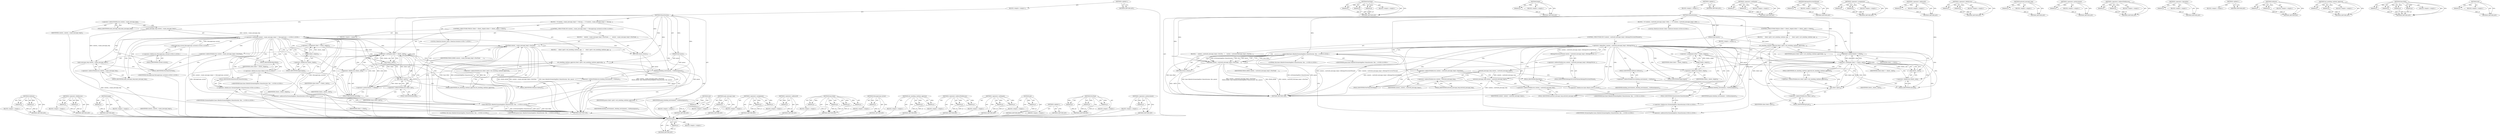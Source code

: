 digraph "end" {
vulnerable_159 [label=<(METHOD,OnPause)>];
vulnerable_160 [label=<(PARAM,p1)>];
vulnerable_161 [label=<(PARAM,p2)>];
vulnerable_162 [label=<(BLOCK,&lt;empty&gt;,&lt;empty&gt;)>];
vulnerable_163 [label=<(METHOD_RETURN,ANY)>];
vulnerable_111 [label=<(METHOD,&lt;operator&gt;.fieldAccess)>];
vulnerable_112 [label=<(PARAM,p1)>];
vulnerable_113 [label=<(PARAM,p2)>];
vulnerable_114 [label=<(BLOCK,&lt;empty&gt;,&lt;empty&gt;)>];
vulnerable_115 [label=<(METHOD_RETURN,ANY)>];
vulnerable_138 [label=<(METHOD,begin)>];
vulnerable_139 [label=<(PARAM,p1)>];
vulnerable_140 [label=<(BLOCK,&lt;empty&gt;,&lt;empty&gt;)>];
vulnerable_141 [label=<(METHOD_RETURN,ANY)>];
vulnerable_6 [label=<(METHOD,&lt;global&gt;)<SUB>1</SUB>>];
vulnerable_7 [label=<(BLOCK,&lt;empty&gt;,&lt;empty&gt;)<SUB>1</SUB>>];
vulnerable_8 [label=<(METHOD,PauseSession)<SUB>1</SUB>>];
vulnerable_9 [label=<(PARAM,bool pause)<SUB>1</SUB>>];
vulnerable_10 [label=<(BLOCK,{
  if (context_-&gt;main_message_loop() != Messag...,{
  if (context_-&gt;main_message_loop() != Messag...)<SUB>1</SUB>>];
vulnerable_11 [label="<(CONTROL_STRUCTURE,IF,if (context_-&gt;main_message_loop() != MessageLoop::current()))<SUB>2</SUB>>"];
vulnerable_12 [label="<(&lt;operator&gt;.notEquals,context_-&gt;main_message_loop() != MessageLoop::c...)<SUB>2</SUB>>"];
vulnerable_13 [label=<(main_message_loop,context_-&gt;main_message_loop())<SUB>2</SUB>>];
vulnerable_14 [label=<(&lt;operator&gt;.indirectFieldAccess,context_-&gt;main_message_loop)<SUB>2</SUB>>];
vulnerable_15 [label=<(IDENTIFIER,context_,context_-&gt;main_message_loop())<SUB>2</SUB>>];
vulnerable_16 [label=<(FIELD_IDENTIFIER,main_message_loop,main_message_loop)<SUB>2</SUB>>];
vulnerable_17 [label="<(MessageLoop.current,MessageLoop::current())<SUB>2</SUB>>"];
vulnerable_18 [label="<(&lt;operator&gt;.fieldAccess,MessageLoop::current)<SUB>2</SUB>>"];
vulnerable_19 [label="<(IDENTIFIER,MessageLoop,MessageLoop::current())<SUB>2</SUB>>"];
vulnerable_20 [label=<(FIELD_IDENTIFIER,current,current)<SUB>2</SUB>>];
vulnerable_21 [label=<(BLOCK,{
    context_-&gt;main_message_loop()-&gt;PostTask(
...,{
    context_-&gt;main_message_loop()-&gt;PostTask(
...)<SUB>2</SUB>>];
vulnerable_22 [label=<(PostTask,context_-&gt;main_message_loop()-&gt;PostTask(
      ...)<SUB>3</SUB>>];
vulnerable_23 [label=<(&lt;operator&gt;.indirectFieldAccess,context_-&gt;main_message_loop()-&gt;PostTask)<SUB>3</SUB>>];
vulnerable_24 [label=<(main_message_loop,context_-&gt;main_message_loop())<SUB>3</SUB>>];
vulnerable_25 [label=<(&lt;operator&gt;.indirectFieldAccess,context_-&gt;main_message_loop)<SUB>3</SUB>>];
vulnerable_26 [label=<(IDENTIFIER,context_,context_-&gt;main_message_loop())<SUB>3</SUB>>];
vulnerable_27 [label=<(FIELD_IDENTIFIER,main_message_loop,main_message_loop)<SUB>3</SUB>>];
vulnerable_28 [label=<(FIELD_IDENTIFIER,PostTask,PostTask)<SUB>3</SUB>>];
vulnerable_29 [label=<(IDENTIFIER,FROM_HERE,context_-&gt;main_message_loop()-&gt;PostTask(
      ...)<SUB>4</SUB>>];
vulnerable_30 [label="<(base.Bind,base::Bind(&amp;ChromotingHost::PauseSession, this,...)<SUB>4</SUB>>"];
vulnerable_31 [label="<(&lt;operator&gt;.fieldAccess,base::Bind)<SUB>4</SUB>>"];
vulnerable_32 [label="<(IDENTIFIER,base,base::Bind(&amp;ChromotingHost::PauseSession, this,...)<SUB>4</SUB>>"];
vulnerable_33 [label=<(FIELD_IDENTIFIER,Bind,Bind)<SUB>4</SUB>>];
vulnerable_34 [label="<(&lt;operator&gt;.addressOf,&amp;ChromotingHost::PauseSession)<SUB>4</SUB>>"];
vulnerable_35 [label="<(&lt;operator&gt;.fieldAccess,ChromotingHost::PauseSession)<SUB>4</SUB>>"];
vulnerable_36 [label="<(IDENTIFIER,ChromotingHost,base::Bind(&amp;ChromotingHost::PauseSession, this,...)<SUB>4</SUB>>"];
vulnerable_37 [label=<(FIELD_IDENTIFIER,PauseSession,PauseSession)<SUB>4</SUB>>];
vulnerable_38 [label="<(LITERAL,this,base::Bind(&amp;ChromotingHost::PauseSession, this,...)<SUB>4</SUB>>"];
vulnerable_39 [label="<(IDENTIFIER,pause,base::Bind(&amp;ChromotingHost::PauseSession, this,...)<SUB>4</SUB>>"];
vulnerable_40 [label=<(RETURN,return;,return;)<SUB>5</SUB>>];
vulnerable_41 [label="<(LOCAL,ClientList.iterator client: ClientList.iterator)<SUB>7</SUB>>"];
vulnerable_42 [label=<(CONTROL_STRUCTURE,FOR,for (client = clients_.begin();client != clients_.end();++client))<SUB>8</SUB>>];
vulnerable_43 [label=<(BLOCK,&lt;empty&gt;,&lt;empty&gt;)<SUB>8</SUB>>];
vulnerable_44 [label=<(&lt;operator&gt;.assignment,client = clients_.begin())<SUB>8</SUB>>];
vulnerable_45 [label=<(IDENTIFIER,client,client = clients_.begin())<SUB>8</SUB>>];
vulnerable_46 [label=<(begin,clients_.begin())<SUB>8</SUB>>];
vulnerable_47 [label=<(&lt;operator&gt;.fieldAccess,clients_.begin)<SUB>8</SUB>>];
vulnerable_48 [label=<(IDENTIFIER,clients_,clients_.begin())<SUB>8</SUB>>];
vulnerable_49 [label=<(FIELD_IDENTIFIER,begin,begin)<SUB>8</SUB>>];
vulnerable_50 [label=<(&lt;operator&gt;.notEquals,client != clients_.end())<SUB>8</SUB>>];
vulnerable_51 [label=<(IDENTIFIER,client,client != clients_.end())<SUB>8</SUB>>];
vulnerable_52 [label=<(end,clients_.end())<SUB>8</SUB>>];
vulnerable_53 [label=<(&lt;operator&gt;.fieldAccess,clients_.end)<SUB>8</SUB>>];
vulnerable_54 [label=<(IDENTIFIER,clients_,clients_.end())<SUB>8</SUB>>];
vulnerable_55 [label=<(FIELD_IDENTIFIER,end,end)<SUB>8</SUB>>];
vulnerable_56 [label=<(&lt;operator&gt;.preIncrement,++client)<SUB>8</SUB>>];
vulnerable_57 [label=<(IDENTIFIER,client,++client)<SUB>8</SUB>>];
vulnerable_58 [label=<(BLOCK,{
     client-&gt;get()-&gt;set_awaiting_continue_app...,{
     client-&gt;get()-&gt;set_awaiting_continue_app...)<SUB>8</SUB>>];
vulnerable_59 [label=<(set_awaiting_continue_approval,client-&gt;get()-&gt;set_awaiting_continue_approval(p...)<SUB>9</SUB>>];
vulnerable_60 [label=<(&lt;operator&gt;.indirectFieldAccess,client-&gt;get()-&gt;set_awaiting_continue_approval)<SUB>9</SUB>>];
vulnerable_61 [label=<(get,client-&gt;get())<SUB>9</SUB>>];
vulnerable_62 [label=<(&lt;operator&gt;.indirectFieldAccess,client-&gt;get)<SUB>9</SUB>>];
vulnerable_63 [label=<(IDENTIFIER,client,client-&gt;get())<SUB>9</SUB>>];
vulnerable_64 [label=<(FIELD_IDENTIFIER,get,get)<SUB>9</SUB>>];
vulnerable_65 [label=<(FIELD_IDENTIFIER,set_awaiting_continue_approval,set_awaiting_continue_approval)<SUB>9</SUB>>];
vulnerable_66 [label=<(IDENTIFIER,pause,client-&gt;get()-&gt;set_awaiting_continue_approval(p...)<SUB>9</SUB>>];
vulnerable_67 [label=<(OnPause,desktop_environment_-&gt;OnPause(pause))<SUB>11</SUB>>];
vulnerable_68 [label=<(&lt;operator&gt;.indirectFieldAccess,desktop_environment_-&gt;OnPause)<SUB>11</SUB>>];
vulnerable_69 [label=<(IDENTIFIER,desktop_environment_,desktop_environment_-&gt;OnPause(pause))<SUB>11</SUB>>];
vulnerable_70 [label=<(FIELD_IDENTIFIER,OnPause,OnPause)<SUB>11</SUB>>];
vulnerable_71 [label=<(IDENTIFIER,pause,desktop_environment_-&gt;OnPause(pause))<SUB>11</SUB>>];
vulnerable_72 [label=<(METHOD_RETURN,void)<SUB>1</SUB>>];
vulnerable_74 [label=<(METHOD_RETURN,ANY)<SUB>1</SUB>>];
vulnerable_142 [label=<(METHOD,end)>];
vulnerable_143 [label=<(PARAM,p1)>];
vulnerable_144 [label=<(BLOCK,&lt;empty&gt;,&lt;empty&gt;)>];
vulnerable_145 [label=<(METHOD_RETURN,ANY)>];
vulnerable_98 [label=<(METHOD,main_message_loop)>];
vulnerable_99 [label=<(PARAM,p1)>];
vulnerable_100 [label=<(BLOCK,&lt;empty&gt;,&lt;empty&gt;)>];
vulnerable_101 [label=<(METHOD_RETURN,ANY)>];
vulnerable_133 [label=<(METHOD,&lt;operator&gt;.assignment)>];
vulnerable_134 [label=<(PARAM,p1)>];
vulnerable_135 [label=<(PARAM,p2)>];
vulnerable_136 [label=<(BLOCK,&lt;empty&gt;,&lt;empty&gt;)>];
vulnerable_137 [label=<(METHOD_RETURN,ANY)>];
vulnerable_129 [label=<(METHOD,&lt;operator&gt;.addressOf)>];
vulnerable_130 [label=<(PARAM,p1)>];
vulnerable_131 [label=<(BLOCK,&lt;empty&gt;,&lt;empty&gt;)>];
vulnerable_132 [label=<(METHOD_RETURN,ANY)>];
vulnerable_122 [label=<(METHOD,base.Bind)>];
vulnerable_123 [label=<(PARAM,p1)>];
vulnerable_124 [label=<(PARAM,p2)>];
vulnerable_125 [label=<(PARAM,p3)>];
vulnerable_126 [label=<(PARAM,p4)>];
vulnerable_127 [label=<(BLOCK,&lt;empty&gt;,&lt;empty&gt;)>];
vulnerable_128 [label=<(METHOD_RETURN,ANY)>];
vulnerable_107 [label=<(METHOD,MessageLoop.current)>];
vulnerable_108 [label=<(PARAM,p1)>];
vulnerable_109 [label=<(BLOCK,&lt;empty&gt;,&lt;empty&gt;)>];
vulnerable_110 [label=<(METHOD_RETURN,ANY)>];
vulnerable_150 [label=<(METHOD,set_awaiting_continue_approval)>];
vulnerable_151 [label=<(PARAM,p1)>];
vulnerable_152 [label=<(PARAM,p2)>];
vulnerable_153 [label=<(BLOCK,&lt;empty&gt;,&lt;empty&gt;)>];
vulnerable_154 [label=<(METHOD_RETURN,ANY)>];
vulnerable_102 [label=<(METHOD,&lt;operator&gt;.indirectFieldAccess)>];
vulnerable_103 [label=<(PARAM,p1)>];
vulnerable_104 [label=<(PARAM,p2)>];
vulnerable_105 [label=<(BLOCK,&lt;empty&gt;,&lt;empty&gt;)>];
vulnerable_106 [label=<(METHOD_RETURN,ANY)>];
vulnerable_93 [label=<(METHOD,&lt;operator&gt;.notEquals)>];
vulnerable_94 [label=<(PARAM,p1)>];
vulnerable_95 [label=<(PARAM,p2)>];
vulnerable_96 [label=<(BLOCK,&lt;empty&gt;,&lt;empty&gt;)>];
vulnerable_97 [label=<(METHOD_RETURN,ANY)>];
vulnerable_87 [label=<(METHOD,&lt;global&gt;)<SUB>1</SUB>>];
vulnerable_88 [label=<(BLOCK,&lt;empty&gt;,&lt;empty&gt;)>];
vulnerable_89 [label=<(METHOD_RETURN,ANY)>];
vulnerable_155 [label=<(METHOD,get)>];
vulnerable_156 [label=<(PARAM,p1)>];
vulnerable_157 [label=<(BLOCK,&lt;empty&gt;,&lt;empty&gt;)>];
vulnerable_158 [label=<(METHOD_RETURN,ANY)>];
vulnerable_116 [label=<(METHOD,PostTask)>];
vulnerable_117 [label=<(PARAM,p1)>];
vulnerable_118 [label=<(PARAM,p2)>];
vulnerable_119 [label=<(PARAM,p3)>];
vulnerable_120 [label=<(BLOCK,&lt;empty&gt;,&lt;empty&gt;)>];
vulnerable_121 [label=<(METHOD_RETURN,ANY)>];
vulnerable_146 [label=<(METHOD,&lt;operator&gt;.preIncrement)>];
vulnerable_147 [label=<(PARAM,p1)>];
vulnerable_148 [label=<(BLOCK,&lt;empty&gt;,&lt;empty&gt;)>];
vulnerable_149 [label=<(METHOD_RETURN,ANY)>];
fixed_158 [label=<(METHOD,get)>];
fixed_159 [label=<(PARAM,p1)>];
fixed_160 [label=<(BLOCK,&lt;empty&gt;,&lt;empty&gt;)>];
fixed_161 [label=<(METHOD_RETURN,ANY)>];
fixed_109 [label=<(METHOD,PostTask)>];
fixed_110 [label=<(PARAM,p1)>];
fixed_111 [label=<(PARAM,p2)>];
fixed_112 [label=<(PARAM,p3)>];
fixed_113 [label=<(BLOCK,&lt;empty&gt;,&lt;empty&gt;)>];
fixed_114 [label=<(METHOD_RETURN,ANY)>];
fixed_136 [label=<(METHOD,begin)>];
fixed_137 [label=<(PARAM,p1)>];
fixed_138 [label=<(BLOCK,&lt;empty&gt;,&lt;empty&gt;)>];
fixed_139 [label=<(METHOD_RETURN,ANY)>];
fixed_6 [label=<(METHOD,&lt;global&gt;)<SUB>1</SUB>>];
fixed_7 [label=<(BLOCK,&lt;empty&gt;,&lt;empty&gt;)<SUB>1</SUB>>];
fixed_8 [label=<(METHOD,PauseSession)<SUB>1</SUB>>];
fixed_9 [label=<(PARAM,bool pause)<SUB>1</SUB>>];
fixed_10 [label=<(BLOCK,{
  if (!context_-&gt;network_message_loop()-&gt;Belo...,{
  if (!context_-&gt;network_message_loop()-&gt;Belo...)<SUB>1</SUB>>];
fixed_11 [label=<(CONTROL_STRUCTURE,IF,if (!context_-&gt;network_message_loop()-&gt;BelongsToCurrentThread()))<SUB>2</SUB>>];
fixed_12 [label=<(&lt;operator&gt;.logicalNot,!context_-&gt;network_message_loop()-&gt;BelongsToCur...)<SUB>2</SUB>>];
fixed_13 [label=<(BelongsToCurrentThread,context_-&gt;network_message_loop()-&gt;BelongsToCurr...)<SUB>2</SUB>>];
fixed_14 [label=<(&lt;operator&gt;.indirectFieldAccess,context_-&gt;network_message_loop()-&gt;BelongsToCurr...)<SUB>2</SUB>>];
fixed_15 [label=<(network_message_loop,context_-&gt;network_message_loop())<SUB>2</SUB>>];
fixed_16 [label=<(&lt;operator&gt;.indirectFieldAccess,context_-&gt;network_message_loop)<SUB>2</SUB>>];
fixed_17 [label=<(IDENTIFIER,context_,context_-&gt;network_message_loop())<SUB>2</SUB>>];
fixed_18 [label=<(FIELD_IDENTIFIER,network_message_loop,network_message_loop)<SUB>2</SUB>>];
fixed_19 [label=<(FIELD_IDENTIFIER,BelongsToCurrentThread,BelongsToCurrentThread)<SUB>2</SUB>>];
fixed_20 [label=<(BLOCK,{
    context_-&gt;network_message_loop()-&gt;PostTas...,{
    context_-&gt;network_message_loop()-&gt;PostTas...)<SUB>2</SUB>>];
fixed_21 [label=<(PostTask,context_-&gt;network_message_loop()-&gt;PostTask(
   ...)<SUB>3</SUB>>];
fixed_22 [label=<(&lt;operator&gt;.indirectFieldAccess,context_-&gt;network_message_loop()-&gt;PostTask)<SUB>3</SUB>>];
fixed_23 [label=<(network_message_loop,context_-&gt;network_message_loop())<SUB>3</SUB>>];
fixed_24 [label=<(&lt;operator&gt;.indirectFieldAccess,context_-&gt;network_message_loop)<SUB>3</SUB>>];
fixed_25 [label=<(IDENTIFIER,context_,context_-&gt;network_message_loop())<SUB>3</SUB>>];
fixed_26 [label=<(FIELD_IDENTIFIER,network_message_loop,network_message_loop)<SUB>3</SUB>>];
fixed_27 [label=<(FIELD_IDENTIFIER,PostTask,PostTask)<SUB>3</SUB>>];
fixed_28 [label=<(IDENTIFIER,FROM_HERE,context_-&gt;network_message_loop()-&gt;PostTask(
   ...)<SUB>4</SUB>>];
fixed_29 [label="<(base.Bind,base::Bind(&amp;ChromotingHost::PauseSession, this,...)<SUB>4</SUB>>"];
fixed_30 [label="<(&lt;operator&gt;.fieldAccess,base::Bind)<SUB>4</SUB>>"];
fixed_31 [label="<(IDENTIFIER,base,base::Bind(&amp;ChromotingHost::PauseSession, this,...)<SUB>4</SUB>>"];
fixed_32 [label=<(FIELD_IDENTIFIER,Bind,Bind)<SUB>4</SUB>>];
fixed_33 [label="<(&lt;operator&gt;.addressOf,&amp;ChromotingHost::PauseSession)<SUB>4</SUB>>"];
fixed_34 [label="<(&lt;operator&gt;.fieldAccess,ChromotingHost::PauseSession)<SUB>4</SUB>>"];
fixed_35 [label="<(IDENTIFIER,ChromotingHost,base::Bind(&amp;ChromotingHost::PauseSession, this,...)<SUB>4</SUB>>"];
fixed_36 [label=<(FIELD_IDENTIFIER,PauseSession,PauseSession)<SUB>4</SUB>>];
fixed_37 [label="<(LITERAL,this,base::Bind(&amp;ChromotingHost::PauseSession, this,...)<SUB>4</SUB>>"];
fixed_38 [label="<(IDENTIFIER,pause,base::Bind(&amp;ChromotingHost::PauseSession, this,...)<SUB>4</SUB>>"];
fixed_39 [label=<(RETURN,return;,return;)<SUB>5</SUB>>];
fixed_40 [label="<(LOCAL,ClientList.iterator client: ClientList.iterator)<SUB>8</SUB>>"];
fixed_41 [label=<(CONTROL_STRUCTURE,FOR,for (client = clients_.begin();client != clients_.end();++client))<SUB>9</SUB>>];
fixed_42 [label=<(BLOCK,&lt;empty&gt;,&lt;empty&gt;)<SUB>9</SUB>>];
fixed_43 [label=<(&lt;operator&gt;.assignment,client = clients_.begin())<SUB>9</SUB>>];
fixed_44 [label=<(IDENTIFIER,client,client = clients_.begin())<SUB>9</SUB>>];
fixed_45 [label=<(begin,clients_.begin())<SUB>9</SUB>>];
fixed_46 [label=<(&lt;operator&gt;.fieldAccess,clients_.begin)<SUB>9</SUB>>];
fixed_47 [label=<(IDENTIFIER,clients_,clients_.begin())<SUB>9</SUB>>];
fixed_48 [label=<(FIELD_IDENTIFIER,begin,begin)<SUB>9</SUB>>];
fixed_49 [label=<(&lt;operator&gt;.notEquals,client != clients_.end())<SUB>9</SUB>>];
fixed_50 [label=<(IDENTIFIER,client,client != clients_.end())<SUB>9</SUB>>];
fixed_51 [label=<(end,clients_.end())<SUB>9</SUB>>];
fixed_52 [label=<(&lt;operator&gt;.fieldAccess,clients_.end)<SUB>9</SUB>>];
fixed_53 [label=<(IDENTIFIER,clients_,clients_.end())<SUB>9</SUB>>];
fixed_54 [label=<(FIELD_IDENTIFIER,end,end)<SUB>9</SUB>>];
fixed_55 [label=<(&lt;operator&gt;.preIncrement,++client)<SUB>9</SUB>>];
fixed_56 [label=<(IDENTIFIER,client,++client)<SUB>9</SUB>>];
fixed_57 [label=<(BLOCK,{
     client-&gt;get()-&gt;set_awaiting_continue_app...,{
     client-&gt;get()-&gt;set_awaiting_continue_app...)<SUB>9</SUB>>];
fixed_58 [label=<(set_awaiting_continue_approval,client-&gt;get()-&gt;set_awaiting_continue_approval(p...)<SUB>10</SUB>>];
fixed_59 [label=<(&lt;operator&gt;.indirectFieldAccess,client-&gt;get()-&gt;set_awaiting_continue_approval)<SUB>10</SUB>>];
fixed_60 [label=<(get,client-&gt;get())<SUB>10</SUB>>];
fixed_61 [label=<(&lt;operator&gt;.indirectFieldAccess,client-&gt;get)<SUB>10</SUB>>];
fixed_62 [label=<(IDENTIFIER,client,client-&gt;get())<SUB>10</SUB>>];
fixed_63 [label=<(FIELD_IDENTIFIER,get,get)<SUB>10</SUB>>];
fixed_64 [label=<(FIELD_IDENTIFIER,set_awaiting_continue_approval,set_awaiting_continue_approval)<SUB>10</SUB>>];
fixed_65 [label=<(IDENTIFIER,pause,client-&gt;get()-&gt;set_awaiting_continue_approval(p...)<SUB>10</SUB>>];
fixed_66 [label=<(OnPause,desktop_environment_-&gt;OnPause(pause))<SUB>12</SUB>>];
fixed_67 [label=<(&lt;operator&gt;.indirectFieldAccess,desktop_environment_-&gt;OnPause)<SUB>12</SUB>>];
fixed_68 [label=<(IDENTIFIER,desktop_environment_,desktop_environment_-&gt;OnPause(pause))<SUB>12</SUB>>];
fixed_69 [label=<(FIELD_IDENTIFIER,OnPause,OnPause)<SUB>12</SUB>>];
fixed_70 [label=<(IDENTIFIER,pause,desktop_environment_-&gt;OnPause(pause))<SUB>12</SUB>>];
fixed_71 [label=<(METHOD_RETURN,void)<SUB>1</SUB>>];
fixed_73 [label=<(METHOD_RETURN,ANY)<SUB>1</SUB>>];
fixed_140 [label=<(METHOD,&lt;operator&gt;.notEquals)>];
fixed_141 [label=<(PARAM,p1)>];
fixed_142 [label=<(PARAM,p2)>];
fixed_143 [label=<(BLOCK,&lt;empty&gt;,&lt;empty&gt;)>];
fixed_144 [label=<(METHOD_RETURN,ANY)>];
fixed_96 [label=<(METHOD,BelongsToCurrentThread)>];
fixed_97 [label=<(PARAM,p1)>];
fixed_98 [label=<(BLOCK,&lt;empty&gt;,&lt;empty&gt;)>];
fixed_99 [label=<(METHOD_RETURN,ANY)>];
fixed_131 [label=<(METHOD,&lt;operator&gt;.assignment)>];
fixed_132 [label=<(PARAM,p1)>];
fixed_133 [label=<(PARAM,p2)>];
fixed_134 [label=<(BLOCK,&lt;empty&gt;,&lt;empty&gt;)>];
fixed_135 [label=<(METHOD_RETURN,ANY)>];
fixed_127 [label=<(METHOD,&lt;operator&gt;.addressOf)>];
fixed_128 [label=<(PARAM,p1)>];
fixed_129 [label=<(BLOCK,&lt;empty&gt;,&lt;empty&gt;)>];
fixed_130 [label=<(METHOD_RETURN,ANY)>];
fixed_122 [label=<(METHOD,&lt;operator&gt;.fieldAccess)>];
fixed_123 [label=<(PARAM,p1)>];
fixed_124 [label=<(PARAM,p2)>];
fixed_125 [label=<(BLOCK,&lt;empty&gt;,&lt;empty&gt;)>];
fixed_126 [label=<(METHOD_RETURN,ANY)>];
fixed_105 [label=<(METHOD,network_message_loop)>];
fixed_106 [label=<(PARAM,p1)>];
fixed_107 [label=<(BLOCK,&lt;empty&gt;,&lt;empty&gt;)>];
fixed_108 [label=<(METHOD_RETURN,ANY)>];
fixed_149 [label=<(METHOD,&lt;operator&gt;.preIncrement)>];
fixed_150 [label=<(PARAM,p1)>];
fixed_151 [label=<(BLOCK,&lt;empty&gt;,&lt;empty&gt;)>];
fixed_152 [label=<(METHOD_RETURN,ANY)>];
fixed_100 [label=<(METHOD,&lt;operator&gt;.indirectFieldAccess)>];
fixed_101 [label=<(PARAM,p1)>];
fixed_102 [label=<(PARAM,p2)>];
fixed_103 [label=<(BLOCK,&lt;empty&gt;,&lt;empty&gt;)>];
fixed_104 [label=<(METHOD_RETURN,ANY)>];
fixed_92 [label=<(METHOD,&lt;operator&gt;.logicalNot)>];
fixed_93 [label=<(PARAM,p1)>];
fixed_94 [label=<(BLOCK,&lt;empty&gt;,&lt;empty&gt;)>];
fixed_95 [label=<(METHOD_RETURN,ANY)>];
fixed_86 [label=<(METHOD,&lt;global&gt;)<SUB>1</SUB>>];
fixed_87 [label=<(BLOCK,&lt;empty&gt;,&lt;empty&gt;)>];
fixed_88 [label=<(METHOD_RETURN,ANY)>];
fixed_162 [label=<(METHOD,OnPause)>];
fixed_163 [label=<(PARAM,p1)>];
fixed_164 [label=<(PARAM,p2)>];
fixed_165 [label=<(BLOCK,&lt;empty&gt;,&lt;empty&gt;)>];
fixed_166 [label=<(METHOD_RETURN,ANY)>];
fixed_153 [label=<(METHOD,set_awaiting_continue_approval)>];
fixed_154 [label=<(PARAM,p1)>];
fixed_155 [label=<(PARAM,p2)>];
fixed_156 [label=<(BLOCK,&lt;empty&gt;,&lt;empty&gt;)>];
fixed_157 [label=<(METHOD_RETURN,ANY)>];
fixed_115 [label=<(METHOD,base.Bind)>];
fixed_116 [label=<(PARAM,p1)>];
fixed_117 [label=<(PARAM,p2)>];
fixed_118 [label=<(PARAM,p3)>];
fixed_119 [label=<(PARAM,p4)>];
fixed_120 [label=<(BLOCK,&lt;empty&gt;,&lt;empty&gt;)>];
fixed_121 [label=<(METHOD_RETURN,ANY)>];
fixed_145 [label=<(METHOD,end)>];
fixed_146 [label=<(PARAM,p1)>];
fixed_147 [label=<(BLOCK,&lt;empty&gt;,&lt;empty&gt;)>];
fixed_148 [label=<(METHOD_RETURN,ANY)>];
vulnerable_159 -> vulnerable_160  [key=0, label="AST: "];
vulnerable_159 -> vulnerable_160  [key=1, label="DDG: "];
vulnerable_159 -> vulnerable_162  [key=0, label="AST: "];
vulnerable_159 -> vulnerable_161  [key=0, label="AST: "];
vulnerable_159 -> vulnerable_161  [key=1, label="DDG: "];
vulnerable_159 -> vulnerable_163  [key=0, label="AST: "];
vulnerable_159 -> vulnerable_163  [key=1, label="CFG: "];
vulnerable_160 -> vulnerable_163  [key=0, label="DDG: p1"];
vulnerable_161 -> vulnerable_163  [key=0, label="DDG: p2"];
vulnerable_162 -> fixed_158  [key=0];
vulnerable_163 -> fixed_158  [key=0];
vulnerable_111 -> vulnerable_112  [key=0, label="AST: "];
vulnerable_111 -> vulnerable_112  [key=1, label="DDG: "];
vulnerable_111 -> vulnerable_114  [key=0, label="AST: "];
vulnerable_111 -> vulnerable_113  [key=0, label="AST: "];
vulnerable_111 -> vulnerable_113  [key=1, label="DDG: "];
vulnerable_111 -> vulnerable_115  [key=0, label="AST: "];
vulnerable_111 -> vulnerable_115  [key=1, label="CFG: "];
vulnerable_112 -> vulnerable_115  [key=0, label="DDG: p1"];
vulnerable_113 -> vulnerable_115  [key=0, label="DDG: p2"];
vulnerable_114 -> fixed_158  [key=0];
vulnerable_115 -> fixed_158  [key=0];
vulnerable_138 -> vulnerable_139  [key=0, label="AST: "];
vulnerable_138 -> vulnerable_139  [key=1, label="DDG: "];
vulnerable_138 -> vulnerable_140  [key=0, label="AST: "];
vulnerable_138 -> vulnerable_141  [key=0, label="AST: "];
vulnerable_138 -> vulnerable_141  [key=1, label="CFG: "];
vulnerable_139 -> vulnerable_141  [key=0, label="DDG: p1"];
vulnerable_140 -> fixed_158  [key=0];
vulnerable_141 -> fixed_158  [key=0];
vulnerable_6 -> vulnerable_7  [key=0, label="AST: "];
vulnerable_6 -> vulnerable_74  [key=0, label="AST: "];
vulnerable_6 -> vulnerable_74  [key=1, label="CFG: "];
vulnerable_7 -> vulnerable_8  [key=0, label="AST: "];
vulnerable_8 -> vulnerable_9  [key=0, label="AST: "];
vulnerable_8 -> vulnerable_9  [key=1, label="DDG: "];
vulnerable_8 -> vulnerable_10  [key=0, label="AST: "];
vulnerable_8 -> vulnerable_72  [key=0, label="AST: "];
vulnerable_8 -> vulnerable_16  [key=0, label="CFG: "];
vulnerable_8 -> vulnerable_67  [key=0, label="DDG: "];
vulnerable_8 -> vulnerable_40  [key=0, label="DDG: "];
vulnerable_8 -> vulnerable_50  [key=0, label="DDG: "];
vulnerable_8 -> vulnerable_56  [key=0, label="DDG: "];
vulnerable_8 -> vulnerable_22  [key=0, label="DDG: "];
vulnerable_8 -> vulnerable_59  [key=0, label="DDG: "];
vulnerable_8 -> vulnerable_30  [key=0, label="DDG: "];
vulnerable_9 -> vulnerable_67  [key=0, label="DDG: pause"];
vulnerable_9 -> vulnerable_59  [key=0, label="DDG: pause"];
vulnerable_9 -> vulnerable_30  [key=0, label="DDG: pause"];
vulnerable_10 -> vulnerable_11  [key=0, label="AST: "];
vulnerable_10 -> vulnerable_41  [key=0, label="AST: "];
vulnerable_10 -> vulnerable_42  [key=0, label="AST: "];
vulnerable_10 -> vulnerable_67  [key=0, label="AST: "];
vulnerable_11 -> vulnerable_12  [key=0, label="AST: "];
vulnerable_11 -> vulnerable_21  [key=0, label="AST: "];
vulnerable_12 -> vulnerable_13  [key=0, label="AST: "];
vulnerable_12 -> vulnerable_17  [key=0, label="AST: "];
vulnerable_12 -> vulnerable_27  [key=0, label="CFG: "];
vulnerable_12 -> vulnerable_27  [key=1, label="CDG: "];
vulnerable_12 -> vulnerable_49  [key=0, label="CFG: "];
vulnerable_12 -> vulnerable_49  [key=1, label="CDG: "];
vulnerable_12 -> vulnerable_72  [key=0, label="DDG: MessageLoop::current()"];
vulnerable_12 -> vulnerable_72  [key=1, label="DDG: context_-&gt;main_message_loop() != MessageLoop::current()"];
vulnerable_12 -> vulnerable_24  [key=0, label="CDG: "];
vulnerable_12 -> vulnerable_47  [key=0, label="CDG: "];
vulnerable_12 -> vulnerable_30  [key=0, label="CDG: "];
vulnerable_12 -> vulnerable_34  [key=0, label="CDG: "];
vulnerable_12 -> vulnerable_68  [key=0, label="CDG: "];
vulnerable_12 -> vulnerable_33  [key=0, label="CDG: "];
vulnerable_12 -> vulnerable_23  [key=0, label="CDG: "];
vulnerable_12 -> vulnerable_28  [key=0, label="CDG: "];
vulnerable_12 -> vulnerable_52  [key=0, label="CDG: "];
vulnerable_12 -> vulnerable_37  [key=0, label="CDG: "];
vulnerable_12 -> vulnerable_46  [key=0, label="CDG: "];
vulnerable_12 -> vulnerable_53  [key=0, label="CDG: "];
vulnerable_12 -> vulnerable_25  [key=0, label="CDG: "];
vulnerable_12 -> vulnerable_22  [key=0, label="CDG: "];
vulnerable_12 -> vulnerable_67  [key=0, label="CDG: "];
vulnerable_12 -> vulnerable_70  [key=0, label="CDG: "];
vulnerable_12 -> vulnerable_40  [key=0, label="CDG: "];
vulnerable_12 -> vulnerable_50  [key=0, label="CDG: "];
vulnerable_12 -> vulnerable_44  [key=0, label="CDG: "];
vulnerable_12 -> vulnerable_35  [key=0, label="CDG: "];
vulnerable_12 -> vulnerable_55  [key=0, label="CDG: "];
vulnerable_12 -> vulnerable_31  [key=0, label="CDG: "];
vulnerable_13 -> vulnerable_14  [key=0, label="AST: "];
vulnerable_13 -> vulnerable_20  [key=0, label="CFG: "];
vulnerable_13 -> vulnerable_12  [key=0, label="DDG: context_-&gt;main_message_loop"];
vulnerable_13 -> vulnerable_24  [key=0, label="DDG: context_-&gt;main_message_loop"];
vulnerable_14 -> vulnerable_15  [key=0, label="AST: "];
vulnerable_14 -> vulnerable_16  [key=0, label="AST: "];
vulnerable_14 -> vulnerable_13  [key=0, label="CFG: "];
vulnerable_15 -> fixed_158  [key=0];
vulnerable_16 -> vulnerable_14  [key=0, label="CFG: "];
vulnerable_17 -> vulnerable_18  [key=0, label="AST: "];
vulnerable_17 -> vulnerable_12  [key=0, label="CFG: "];
vulnerable_17 -> vulnerable_12  [key=1, label="DDG: MessageLoop::current"];
vulnerable_17 -> vulnerable_72  [key=0, label="DDG: MessageLoop::current"];
vulnerable_18 -> vulnerable_19  [key=0, label="AST: "];
vulnerable_18 -> vulnerable_20  [key=0, label="AST: "];
vulnerable_18 -> vulnerable_17  [key=0, label="CFG: "];
vulnerable_19 -> fixed_158  [key=0];
vulnerable_20 -> vulnerable_18  [key=0, label="CFG: "];
vulnerable_21 -> vulnerable_22  [key=0, label="AST: "];
vulnerable_21 -> vulnerable_40  [key=0, label="AST: "];
vulnerable_22 -> vulnerable_23  [key=0, label="AST: "];
vulnerable_22 -> vulnerable_29  [key=0, label="AST: "];
vulnerable_22 -> vulnerable_30  [key=0, label="AST: "];
vulnerable_22 -> vulnerable_40  [key=0, label="CFG: "];
vulnerable_22 -> vulnerable_72  [key=0, label="DDG: context_-&gt;main_message_loop()-&gt;PostTask"];
vulnerable_22 -> vulnerable_72  [key=1, label="DDG: base::Bind(&amp;ChromotingHost::PauseSession, this, pause)"];
vulnerable_22 -> vulnerable_72  [key=2, label="DDG: context_-&gt;main_message_loop()-&gt;PostTask(
         FROM_HERE, base::Bind(&amp;ChromotingHost::PauseSession, this, pause))"];
vulnerable_22 -> vulnerable_72  [key=3, label="DDG: FROM_HERE"];
vulnerable_23 -> vulnerable_24  [key=0, label="AST: "];
vulnerable_23 -> vulnerable_28  [key=0, label="AST: "];
vulnerable_23 -> vulnerable_33  [key=0, label="CFG: "];
vulnerable_24 -> vulnerable_25  [key=0, label="AST: "];
vulnerable_24 -> vulnerable_28  [key=0, label="CFG: "];
vulnerable_24 -> vulnerable_72  [key=0, label="DDG: context_-&gt;main_message_loop"];
vulnerable_25 -> vulnerable_26  [key=0, label="AST: "];
vulnerable_25 -> vulnerable_27  [key=0, label="AST: "];
vulnerable_25 -> vulnerable_24  [key=0, label="CFG: "];
vulnerable_26 -> fixed_158  [key=0];
vulnerable_27 -> vulnerable_25  [key=0, label="CFG: "];
vulnerable_28 -> vulnerable_23  [key=0, label="CFG: "];
vulnerable_29 -> fixed_158  [key=0];
vulnerable_30 -> vulnerable_31  [key=0, label="AST: "];
vulnerable_30 -> vulnerable_34  [key=0, label="AST: "];
vulnerable_30 -> vulnerable_38  [key=0, label="AST: "];
vulnerable_30 -> vulnerable_39  [key=0, label="AST: "];
vulnerable_30 -> vulnerable_22  [key=0, label="CFG: "];
vulnerable_30 -> vulnerable_22  [key=1, label="DDG: base::Bind"];
vulnerable_30 -> vulnerable_22  [key=2, label="DDG: &amp;ChromotingHost::PauseSession"];
vulnerable_30 -> vulnerable_22  [key=3, label="DDG: this"];
vulnerable_30 -> vulnerable_22  [key=4, label="DDG: pause"];
vulnerable_30 -> vulnerable_72  [key=0, label="DDG: base::Bind"];
vulnerable_30 -> vulnerable_72  [key=1, label="DDG: &amp;ChromotingHost::PauseSession"];
vulnerable_30 -> vulnerable_72  [key=2, label="DDG: pause"];
vulnerable_31 -> vulnerable_32  [key=0, label="AST: "];
vulnerable_31 -> vulnerable_33  [key=0, label="AST: "];
vulnerable_31 -> vulnerable_37  [key=0, label="CFG: "];
vulnerable_32 -> fixed_158  [key=0];
vulnerable_33 -> vulnerable_31  [key=0, label="CFG: "];
vulnerable_34 -> vulnerable_35  [key=0, label="AST: "];
vulnerable_34 -> vulnerable_30  [key=0, label="CFG: "];
vulnerable_35 -> vulnerable_36  [key=0, label="AST: "];
vulnerable_35 -> vulnerable_37  [key=0, label="AST: "];
vulnerable_35 -> vulnerable_34  [key=0, label="CFG: "];
vulnerable_36 -> fixed_158  [key=0];
vulnerable_37 -> vulnerable_35  [key=0, label="CFG: "];
vulnerable_38 -> fixed_158  [key=0];
vulnerable_39 -> fixed_158  [key=0];
vulnerable_40 -> vulnerable_72  [key=0, label="CFG: "];
vulnerable_40 -> vulnerable_72  [key=1, label="DDG: &lt;RET&gt;"];
vulnerable_41 -> fixed_158  [key=0];
vulnerable_42 -> vulnerable_43  [key=0, label="AST: "];
vulnerable_42 -> vulnerable_50  [key=0, label="AST: "];
vulnerable_42 -> vulnerable_56  [key=0, label="AST: "];
vulnerable_42 -> vulnerable_58  [key=0, label="AST: "];
vulnerable_43 -> vulnerable_44  [key=0, label="AST: "];
vulnerable_44 -> vulnerable_45  [key=0, label="AST: "];
vulnerable_44 -> vulnerable_46  [key=0, label="AST: "];
vulnerable_44 -> vulnerable_55  [key=0, label="CFG: "];
vulnerable_44 -> vulnerable_50  [key=0, label="DDG: client"];
vulnerable_45 -> fixed_158  [key=0];
vulnerable_46 -> vulnerable_47  [key=0, label="AST: "];
vulnerable_46 -> vulnerable_44  [key=0, label="CFG: "];
vulnerable_46 -> vulnerable_44  [key=1, label="DDG: clients_.begin"];
vulnerable_47 -> vulnerable_48  [key=0, label="AST: "];
vulnerable_47 -> vulnerable_49  [key=0, label="AST: "];
vulnerable_47 -> vulnerable_46  [key=0, label="CFG: "];
vulnerable_48 -> fixed_158  [key=0];
vulnerable_49 -> vulnerable_47  [key=0, label="CFG: "];
vulnerable_50 -> vulnerable_51  [key=0, label="AST: "];
vulnerable_50 -> vulnerable_52  [key=0, label="AST: "];
vulnerable_50 -> vulnerable_52  [key=1, label="CDG: "];
vulnerable_50 -> vulnerable_64  [key=0, label="CFG: "];
vulnerable_50 -> vulnerable_64  [key=1, label="CDG: "];
vulnerable_50 -> vulnerable_70  [key=0, label="CFG: "];
vulnerable_50 -> vulnerable_56  [key=0, label="DDG: client"];
vulnerable_50 -> vulnerable_56  [key=1, label="CDG: "];
vulnerable_50 -> vulnerable_61  [key=0, label="DDG: client"];
vulnerable_50 -> vulnerable_61  [key=1, label="CDG: "];
vulnerable_50 -> vulnerable_60  [key=0, label="CDG: "];
vulnerable_50 -> vulnerable_53  [key=0, label="CDG: "];
vulnerable_50 -> vulnerable_65  [key=0, label="CDG: "];
vulnerable_50 -> vulnerable_50  [key=0, label="CDG: "];
vulnerable_50 -> vulnerable_59  [key=0, label="CDG: "];
vulnerable_50 -> vulnerable_55  [key=0, label="CDG: "];
vulnerable_50 -> vulnerable_62  [key=0, label="CDG: "];
vulnerable_51 -> fixed_158  [key=0];
vulnerable_52 -> vulnerable_53  [key=0, label="AST: "];
vulnerable_52 -> vulnerable_50  [key=0, label="CFG: "];
vulnerable_52 -> vulnerable_50  [key=1, label="DDG: clients_.end"];
vulnerable_53 -> vulnerable_54  [key=0, label="AST: "];
vulnerable_53 -> vulnerable_55  [key=0, label="AST: "];
vulnerable_53 -> vulnerable_52  [key=0, label="CFG: "];
vulnerable_54 -> fixed_158  [key=0];
vulnerable_55 -> vulnerable_53  [key=0, label="CFG: "];
vulnerable_56 -> vulnerable_57  [key=0, label="AST: "];
vulnerable_56 -> vulnerable_55  [key=0, label="CFG: "];
vulnerable_56 -> vulnerable_50  [key=0, label="DDG: client"];
vulnerable_57 -> fixed_158  [key=0];
vulnerable_58 -> vulnerable_59  [key=0, label="AST: "];
vulnerable_59 -> vulnerable_60  [key=0, label="AST: "];
vulnerable_59 -> vulnerable_66  [key=0, label="AST: "];
vulnerable_59 -> vulnerable_56  [key=0, label="CFG: "];
vulnerable_59 -> vulnerable_67  [key=0, label="DDG: pause"];
vulnerable_60 -> vulnerable_61  [key=0, label="AST: "];
vulnerable_60 -> vulnerable_65  [key=0, label="AST: "];
vulnerable_60 -> vulnerable_59  [key=0, label="CFG: "];
vulnerable_61 -> vulnerable_62  [key=0, label="AST: "];
vulnerable_61 -> vulnerable_65  [key=0, label="CFG: "];
vulnerable_61 -> vulnerable_50  [key=0, label="DDG: client-&gt;get"];
vulnerable_61 -> vulnerable_56  [key=0, label="DDG: client-&gt;get"];
vulnerable_62 -> vulnerable_63  [key=0, label="AST: "];
vulnerable_62 -> vulnerable_64  [key=0, label="AST: "];
vulnerable_62 -> vulnerable_61  [key=0, label="CFG: "];
vulnerable_63 -> fixed_158  [key=0];
vulnerable_64 -> vulnerable_62  [key=0, label="CFG: "];
vulnerable_65 -> vulnerable_60  [key=0, label="CFG: "];
vulnerable_66 -> fixed_158  [key=0];
vulnerable_67 -> vulnerable_68  [key=0, label="AST: "];
vulnerable_67 -> vulnerable_71  [key=0, label="AST: "];
vulnerable_67 -> vulnerable_72  [key=0, label="CFG: "];
vulnerable_68 -> vulnerable_69  [key=0, label="AST: "];
vulnerable_68 -> vulnerable_70  [key=0, label="AST: "];
vulnerable_68 -> vulnerable_67  [key=0, label="CFG: "];
vulnerable_69 -> fixed_158  [key=0];
vulnerable_70 -> vulnerable_68  [key=0, label="CFG: "];
vulnerable_71 -> fixed_158  [key=0];
vulnerable_72 -> fixed_158  [key=0];
vulnerable_74 -> fixed_158  [key=0];
vulnerable_142 -> vulnerable_143  [key=0, label="AST: "];
vulnerable_142 -> vulnerable_143  [key=1, label="DDG: "];
vulnerable_142 -> vulnerable_144  [key=0, label="AST: "];
vulnerable_142 -> vulnerable_145  [key=0, label="AST: "];
vulnerable_142 -> vulnerable_145  [key=1, label="CFG: "];
vulnerable_143 -> vulnerable_145  [key=0, label="DDG: p1"];
vulnerable_144 -> fixed_158  [key=0];
vulnerable_145 -> fixed_158  [key=0];
vulnerable_98 -> vulnerable_99  [key=0, label="AST: "];
vulnerable_98 -> vulnerable_99  [key=1, label="DDG: "];
vulnerable_98 -> vulnerable_100  [key=0, label="AST: "];
vulnerable_98 -> vulnerable_101  [key=0, label="AST: "];
vulnerable_98 -> vulnerable_101  [key=1, label="CFG: "];
vulnerable_99 -> vulnerable_101  [key=0, label="DDG: p1"];
vulnerable_100 -> fixed_158  [key=0];
vulnerable_101 -> fixed_158  [key=0];
vulnerable_133 -> vulnerable_134  [key=0, label="AST: "];
vulnerable_133 -> vulnerable_134  [key=1, label="DDG: "];
vulnerable_133 -> vulnerable_136  [key=0, label="AST: "];
vulnerable_133 -> vulnerable_135  [key=0, label="AST: "];
vulnerable_133 -> vulnerable_135  [key=1, label="DDG: "];
vulnerable_133 -> vulnerable_137  [key=0, label="AST: "];
vulnerable_133 -> vulnerable_137  [key=1, label="CFG: "];
vulnerable_134 -> vulnerable_137  [key=0, label="DDG: p1"];
vulnerable_135 -> vulnerable_137  [key=0, label="DDG: p2"];
vulnerable_136 -> fixed_158  [key=0];
vulnerable_137 -> fixed_158  [key=0];
vulnerable_129 -> vulnerable_130  [key=0, label="AST: "];
vulnerable_129 -> vulnerable_130  [key=1, label="DDG: "];
vulnerable_129 -> vulnerable_131  [key=0, label="AST: "];
vulnerable_129 -> vulnerable_132  [key=0, label="AST: "];
vulnerable_129 -> vulnerable_132  [key=1, label="CFG: "];
vulnerable_130 -> vulnerable_132  [key=0, label="DDG: p1"];
vulnerable_131 -> fixed_158  [key=0];
vulnerable_132 -> fixed_158  [key=0];
vulnerable_122 -> vulnerable_123  [key=0, label="AST: "];
vulnerable_122 -> vulnerable_123  [key=1, label="DDG: "];
vulnerable_122 -> vulnerable_127  [key=0, label="AST: "];
vulnerable_122 -> vulnerable_124  [key=0, label="AST: "];
vulnerable_122 -> vulnerable_124  [key=1, label="DDG: "];
vulnerable_122 -> vulnerable_128  [key=0, label="AST: "];
vulnerable_122 -> vulnerable_128  [key=1, label="CFG: "];
vulnerable_122 -> vulnerable_125  [key=0, label="AST: "];
vulnerable_122 -> vulnerable_125  [key=1, label="DDG: "];
vulnerable_122 -> vulnerable_126  [key=0, label="AST: "];
vulnerable_122 -> vulnerable_126  [key=1, label="DDG: "];
vulnerable_123 -> vulnerable_128  [key=0, label="DDG: p1"];
vulnerable_124 -> vulnerable_128  [key=0, label="DDG: p2"];
vulnerable_125 -> vulnerable_128  [key=0, label="DDG: p3"];
vulnerable_126 -> vulnerable_128  [key=0, label="DDG: p4"];
vulnerable_127 -> fixed_158  [key=0];
vulnerable_128 -> fixed_158  [key=0];
vulnerable_107 -> vulnerable_108  [key=0, label="AST: "];
vulnerable_107 -> vulnerable_108  [key=1, label="DDG: "];
vulnerable_107 -> vulnerable_109  [key=0, label="AST: "];
vulnerable_107 -> vulnerable_110  [key=0, label="AST: "];
vulnerable_107 -> vulnerable_110  [key=1, label="CFG: "];
vulnerable_108 -> vulnerable_110  [key=0, label="DDG: p1"];
vulnerable_109 -> fixed_158  [key=0];
vulnerable_110 -> fixed_158  [key=0];
vulnerable_150 -> vulnerable_151  [key=0, label="AST: "];
vulnerable_150 -> vulnerable_151  [key=1, label="DDG: "];
vulnerable_150 -> vulnerable_153  [key=0, label="AST: "];
vulnerable_150 -> vulnerable_152  [key=0, label="AST: "];
vulnerable_150 -> vulnerable_152  [key=1, label="DDG: "];
vulnerable_150 -> vulnerable_154  [key=0, label="AST: "];
vulnerable_150 -> vulnerable_154  [key=1, label="CFG: "];
vulnerable_151 -> vulnerable_154  [key=0, label="DDG: p1"];
vulnerable_152 -> vulnerable_154  [key=0, label="DDG: p2"];
vulnerable_153 -> fixed_158  [key=0];
vulnerable_154 -> fixed_158  [key=0];
vulnerable_102 -> vulnerable_103  [key=0, label="AST: "];
vulnerable_102 -> vulnerable_103  [key=1, label="DDG: "];
vulnerable_102 -> vulnerable_105  [key=0, label="AST: "];
vulnerable_102 -> vulnerable_104  [key=0, label="AST: "];
vulnerable_102 -> vulnerable_104  [key=1, label="DDG: "];
vulnerable_102 -> vulnerable_106  [key=0, label="AST: "];
vulnerable_102 -> vulnerable_106  [key=1, label="CFG: "];
vulnerable_103 -> vulnerable_106  [key=0, label="DDG: p1"];
vulnerable_104 -> vulnerable_106  [key=0, label="DDG: p2"];
vulnerable_105 -> fixed_158  [key=0];
vulnerable_106 -> fixed_158  [key=0];
vulnerable_93 -> vulnerable_94  [key=0, label="AST: "];
vulnerable_93 -> vulnerable_94  [key=1, label="DDG: "];
vulnerable_93 -> vulnerable_96  [key=0, label="AST: "];
vulnerable_93 -> vulnerable_95  [key=0, label="AST: "];
vulnerable_93 -> vulnerable_95  [key=1, label="DDG: "];
vulnerable_93 -> vulnerable_97  [key=0, label="AST: "];
vulnerable_93 -> vulnerable_97  [key=1, label="CFG: "];
vulnerable_94 -> vulnerable_97  [key=0, label="DDG: p1"];
vulnerable_95 -> vulnerable_97  [key=0, label="DDG: p2"];
vulnerable_96 -> fixed_158  [key=0];
vulnerable_97 -> fixed_158  [key=0];
vulnerable_87 -> vulnerable_88  [key=0, label="AST: "];
vulnerable_87 -> vulnerable_89  [key=0, label="AST: "];
vulnerable_87 -> vulnerable_89  [key=1, label="CFG: "];
vulnerable_88 -> fixed_158  [key=0];
vulnerable_89 -> fixed_158  [key=0];
vulnerable_155 -> vulnerable_156  [key=0, label="AST: "];
vulnerable_155 -> vulnerable_156  [key=1, label="DDG: "];
vulnerable_155 -> vulnerable_157  [key=0, label="AST: "];
vulnerable_155 -> vulnerable_158  [key=0, label="AST: "];
vulnerable_155 -> vulnerable_158  [key=1, label="CFG: "];
vulnerable_156 -> vulnerable_158  [key=0, label="DDG: p1"];
vulnerable_157 -> fixed_158  [key=0];
vulnerable_158 -> fixed_158  [key=0];
vulnerable_116 -> vulnerable_117  [key=0, label="AST: "];
vulnerable_116 -> vulnerable_117  [key=1, label="DDG: "];
vulnerable_116 -> vulnerable_120  [key=0, label="AST: "];
vulnerable_116 -> vulnerable_118  [key=0, label="AST: "];
vulnerable_116 -> vulnerable_118  [key=1, label="DDG: "];
vulnerable_116 -> vulnerable_121  [key=0, label="AST: "];
vulnerable_116 -> vulnerable_121  [key=1, label="CFG: "];
vulnerable_116 -> vulnerable_119  [key=0, label="AST: "];
vulnerable_116 -> vulnerable_119  [key=1, label="DDG: "];
vulnerable_117 -> vulnerable_121  [key=0, label="DDG: p1"];
vulnerable_118 -> vulnerable_121  [key=0, label="DDG: p2"];
vulnerable_119 -> vulnerable_121  [key=0, label="DDG: p3"];
vulnerable_120 -> fixed_158  [key=0];
vulnerable_121 -> fixed_158  [key=0];
vulnerable_146 -> vulnerable_147  [key=0, label="AST: "];
vulnerable_146 -> vulnerable_147  [key=1, label="DDG: "];
vulnerable_146 -> vulnerable_148  [key=0, label="AST: "];
vulnerable_146 -> vulnerable_149  [key=0, label="AST: "];
vulnerable_146 -> vulnerable_149  [key=1, label="CFG: "];
vulnerable_147 -> vulnerable_149  [key=0, label="DDG: p1"];
vulnerable_148 -> fixed_158  [key=0];
vulnerable_149 -> fixed_158  [key=0];
fixed_158 -> fixed_159  [key=0, label="AST: "];
fixed_158 -> fixed_159  [key=1, label="DDG: "];
fixed_158 -> fixed_160  [key=0, label="AST: "];
fixed_158 -> fixed_161  [key=0, label="AST: "];
fixed_158 -> fixed_161  [key=1, label="CFG: "];
fixed_159 -> fixed_161  [key=0, label="DDG: p1"];
fixed_109 -> fixed_110  [key=0, label="AST: "];
fixed_109 -> fixed_110  [key=1, label="DDG: "];
fixed_109 -> fixed_113  [key=0, label="AST: "];
fixed_109 -> fixed_111  [key=0, label="AST: "];
fixed_109 -> fixed_111  [key=1, label="DDG: "];
fixed_109 -> fixed_114  [key=0, label="AST: "];
fixed_109 -> fixed_114  [key=1, label="CFG: "];
fixed_109 -> fixed_112  [key=0, label="AST: "];
fixed_109 -> fixed_112  [key=1, label="DDG: "];
fixed_110 -> fixed_114  [key=0, label="DDG: p1"];
fixed_111 -> fixed_114  [key=0, label="DDG: p2"];
fixed_112 -> fixed_114  [key=0, label="DDG: p3"];
fixed_136 -> fixed_137  [key=0, label="AST: "];
fixed_136 -> fixed_137  [key=1, label="DDG: "];
fixed_136 -> fixed_138  [key=0, label="AST: "];
fixed_136 -> fixed_139  [key=0, label="AST: "];
fixed_136 -> fixed_139  [key=1, label="CFG: "];
fixed_137 -> fixed_139  [key=0, label="DDG: p1"];
fixed_6 -> fixed_7  [key=0, label="AST: "];
fixed_6 -> fixed_73  [key=0, label="AST: "];
fixed_6 -> fixed_73  [key=1, label="CFG: "];
fixed_7 -> fixed_8  [key=0, label="AST: "];
fixed_8 -> fixed_9  [key=0, label="AST: "];
fixed_8 -> fixed_9  [key=1, label="DDG: "];
fixed_8 -> fixed_10  [key=0, label="AST: "];
fixed_8 -> fixed_71  [key=0, label="AST: "];
fixed_8 -> fixed_18  [key=0, label="CFG: "];
fixed_8 -> fixed_66  [key=0, label="DDG: "];
fixed_8 -> fixed_39  [key=0, label="DDG: "];
fixed_8 -> fixed_49  [key=0, label="DDG: "];
fixed_8 -> fixed_55  [key=0, label="DDG: "];
fixed_8 -> fixed_21  [key=0, label="DDG: "];
fixed_8 -> fixed_58  [key=0, label="DDG: "];
fixed_8 -> fixed_29  [key=0, label="DDG: "];
fixed_9 -> fixed_66  [key=0, label="DDG: pause"];
fixed_9 -> fixed_58  [key=0, label="DDG: pause"];
fixed_9 -> fixed_29  [key=0, label="DDG: pause"];
fixed_10 -> fixed_11  [key=0, label="AST: "];
fixed_10 -> fixed_40  [key=0, label="AST: "];
fixed_10 -> fixed_41  [key=0, label="AST: "];
fixed_10 -> fixed_66  [key=0, label="AST: "];
fixed_11 -> fixed_12  [key=0, label="AST: "];
fixed_11 -> fixed_20  [key=0, label="AST: "];
fixed_12 -> fixed_13  [key=0, label="AST: "];
fixed_12 -> fixed_26  [key=0, label="CFG: "];
fixed_12 -> fixed_26  [key=1, label="CDG: "];
fixed_12 -> fixed_48  [key=0, label="CFG: "];
fixed_12 -> fixed_48  [key=1, label="CDG: "];
fixed_12 -> fixed_71  [key=0, label="DDG: context_-&gt;network_message_loop()-&gt;BelongsToCurrentThread()"];
fixed_12 -> fixed_71  [key=1, label="DDG: !context_-&gt;network_message_loop()-&gt;BelongsToCurrentThread()"];
fixed_12 -> fixed_24  [key=0, label="CDG: "];
fixed_12 -> fixed_30  [key=0, label="CDG: "];
fixed_12 -> fixed_34  [key=0, label="CDG: "];
fixed_12 -> fixed_21  [key=0, label="CDG: "];
fixed_12 -> fixed_32  [key=0, label="CDG: "];
fixed_12 -> fixed_49  [key=0, label="CDG: "];
fixed_12 -> fixed_33  [key=0, label="CDG: "];
fixed_12 -> fixed_23  [key=0, label="CDG: "];
fixed_12 -> fixed_51  [key=0, label="CDG: "];
fixed_12 -> fixed_66  [key=0, label="CDG: "];
fixed_12 -> fixed_36  [key=0, label="CDG: "];
fixed_12 -> fixed_52  [key=0, label="CDG: "];
fixed_12 -> fixed_46  [key=0, label="CDG: "];
fixed_12 -> fixed_69  [key=0, label="CDG: "];
fixed_12 -> fixed_22  [key=0, label="CDG: "];
fixed_12 -> fixed_67  [key=0, label="CDG: "];
fixed_12 -> fixed_45  [key=0, label="CDG: "];
fixed_12 -> fixed_27  [key=0, label="CDG: "];
fixed_12 -> fixed_29  [key=0, label="CDG: "];
fixed_12 -> fixed_54  [key=0, label="CDG: "];
fixed_12 -> fixed_39  [key=0, label="CDG: "];
fixed_12 -> fixed_43  [key=0, label="CDG: "];
fixed_13 -> fixed_14  [key=0, label="AST: "];
fixed_13 -> fixed_12  [key=0, label="CFG: "];
fixed_13 -> fixed_12  [key=1, label="DDG: context_-&gt;network_message_loop()-&gt;BelongsToCurrentThread"];
fixed_13 -> fixed_71  [key=0, label="DDG: context_-&gt;network_message_loop()-&gt;BelongsToCurrentThread"];
fixed_14 -> fixed_15  [key=0, label="AST: "];
fixed_14 -> fixed_19  [key=0, label="AST: "];
fixed_14 -> fixed_13  [key=0, label="CFG: "];
fixed_15 -> fixed_16  [key=0, label="AST: "];
fixed_15 -> fixed_19  [key=0, label="CFG: "];
fixed_15 -> fixed_23  [key=0, label="DDG: context_-&gt;network_message_loop"];
fixed_16 -> fixed_17  [key=0, label="AST: "];
fixed_16 -> fixed_18  [key=0, label="AST: "];
fixed_16 -> fixed_15  [key=0, label="CFG: "];
fixed_18 -> fixed_16  [key=0, label="CFG: "];
fixed_19 -> fixed_14  [key=0, label="CFG: "];
fixed_20 -> fixed_21  [key=0, label="AST: "];
fixed_20 -> fixed_39  [key=0, label="AST: "];
fixed_21 -> fixed_22  [key=0, label="AST: "];
fixed_21 -> fixed_28  [key=0, label="AST: "];
fixed_21 -> fixed_29  [key=0, label="AST: "];
fixed_21 -> fixed_39  [key=0, label="CFG: "];
fixed_21 -> fixed_71  [key=0, label="DDG: context_-&gt;network_message_loop()-&gt;PostTask"];
fixed_21 -> fixed_71  [key=1, label="DDG: base::Bind(&amp;ChromotingHost::PauseSession, this, pause)"];
fixed_21 -> fixed_71  [key=2, label="DDG: context_-&gt;network_message_loop()-&gt;PostTask(
         FROM_HERE, base::Bind(&amp;ChromotingHost::PauseSession, this, pause))"];
fixed_21 -> fixed_71  [key=3, label="DDG: FROM_HERE"];
fixed_22 -> fixed_23  [key=0, label="AST: "];
fixed_22 -> fixed_27  [key=0, label="AST: "];
fixed_22 -> fixed_32  [key=0, label="CFG: "];
fixed_23 -> fixed_24  [key=0, label="AST: "];
fixed_23 -> fixed_27  [key=0, label="CFG: "];
fixed_23 -> fixed_71  [key=0, label="DDG: context_-&gt;network_message_loop"];
fixed_24 -> fixed_25  [key=0, label="AST: "];
fixed_24 -> fixed_26  [key=0, label="AST: "];
fixed_24 -> fixed_23  [key=0, label="CFG: "];
fixed_26 -> fixed_24  [key=0, label="CFG: "];
fixed_27 -> fixed_22  [key=0, label="CFG: "];
fixed_29 -> fixed_30  [key=0, label="AST: "];
fixed_29 -> fixed_33  [key=0, label="AST: "];
fixed_29 -> fixed_37  [key=0, label="AST: "];
fixed_29 -> fixed_38  [key=0, label="AST: "];
fixed_29 -> fixed_21  [key=0, label="CFG: "];
fixed_29 -> fixed_21  [key=1, label="DDG: base::Bind"];
fixed_29 -> fixed_21  [key=2, label="DDG: &amp;ChromotingHost::PauseSession"];
fixed_29 -> fixed_21  [key=3, label="DDG: this"];
fixed_29 -> fixed_21  [key=4, label="DDG: pause"];
fixed_29 -> fixed_71  [key=0, label="DDG: base::Bind"];
fixed_29 -> fixed_71  [key=1, label="DDG: &amp;ChromotingHost::PauseSession"];
fixed_29 -> fixed_71  [key=2, label="DDG: pause"];
fixed_30 -> fixed_31  [key=0, label="AST: "];
fixed_30 -> fixed_32  [key=0, label="AST: "];
fixed_30 -> fixed_36  [key=0, label="CFG: "];
fixed_32 -> fixed_30  [key=0, label="CFG: "];
fixed_33 -> fixed_34  [key=0, label="AST: "];
fixed_33 -> fixed_29  [key=0, label="CFG: "];
fixed_34 -> fixed_35  [key=0, label="AST: "];
fixed_34 -> fixed_36  [key=0, label="AST: "];
fixed_34 -> fixed_33  [key=0, label="CFG: "];
fixed_36 -> fixed_34  [key=0, label="CFG: "];
fixed_39 -> fixed_71  [key=0, label="CFG: "];
fixed_39 -> fixed_71  [key=1, label="DDG: &lt;RET&gt;"];
fixed_41 -> fixed_42  [key=0, label="AST: "];
fixed_41 -> fixed_49  [key=0, label="AST: "];
fixed_41 -> fixed_55  [key=0, label="AST: "];
fixed_41 -> fixed_57  [key=0, label="AST: "];
fixed_42 -> fixed_43  [key=0, label="AST: "];
fixed_43 -> fixed_44  [key=0, label="AST: "];
fixed_43 -> fixed_45  [key=0, label="AST: "];
fixed_43 -> fixed_54  [key=0, label="CFG: "];
fixed_43 -> fixed_49  [key=0, label="DDG: client"];
fixed_45 -> fixed_46  [key=0, label="AST: "];
fixed_45 -> fixed_43  [key=0, label="CFG: "];
fixed_45 -> fixed_43  [key=1, label="DDG: clients_.begin"];
fixed_46 -> fixed_47  [key=0, label="AST: "];
fixed_46 -> fixed_48  [key=0, label="AST: "];
fixed_46 -> fixed_45  [key=0, label="CFG: "];
fixed_48 -> fixed_46  [key=0, label="CFG: "];
fixed_49 -> fixed_50  [key=0, label="AST: "];
fixed_49 -> fixed_51  [key=0, label="AST: "];
fixed_49 -> fixed_51  [key=1, label="CDG: "];
fixed_49 -> fixed_63  [key=0, label="CFG: "];
fixed_49 -> fixed_63  [key=1, label="CDG: "];
fixed_49 -> fixed_69  [key=0, label="CFG: "];
fixed_49 -> fixed_55  [key=0, label="DDG: client"];
fixed_49 -> fixed_55  [key=1, label="CDG: "];
fixed_49 -> fixed_60  [key=0, label="DDG: client"];
fixed_49 -> fixed_60  [key=1, label="CDG: "];
fixed_49 -> fixed_58  [key=0, label="CDG: "];
fixed_49 -> fixed_49  [key=0, label="CDG: "];
fixed_49 -> fixed_61  [key=0, label="CDG: "];
fixed_49 -> fixed_64  [key=0, label="CDG: "];
fixed_49 -> fixed_52  [key=0, label="CDG: "];
fixed_49 -> fixed_59  [key=0, label="CDG: "];
fixed_49 -> fixed_54  [key=0, label="CDG: "];
fixed_51 -> fixed_52  [key=0, label="AST: "];
fixed_51 -> fixed_49  [key=0, label="CFG: "];
fixed_51 -> fixed_49  [key=1, label="DDG: clients_.end"];
fixed_52 -> fixed_53  [key=0, label="AST: "];
fixed_52 -> fixed_54  [key=0, label="AST: "];
fixed_52 -> fixed_51  [key=0, label="CFG: "];
fixed_54 -> fixed_52  [key=0, label="CFG: "];
fixed_55 -> fixed_56  [key=0, label="AST: "];
fixed_55 -> fixed_54  [key=0, label="CFG: "];
fixed_55 -> fixed_49  [key=0, label="DDG: client"];
fixed_57 -> fixed_58  [key=0, label="AST: "];
fixed_58 -> fixed_59  [key=0, label="AST: "];
fixed_58 -> fixed_65  [key=0, label="AST: "];
fixed_58 -> fixed_55  [key=0, label="CFG: "];
fixed_58 -> fixed_66  [key=0, label="DDG: pause"];
fixed_59 -> fixed_60  [key=0, label="AST: "];
fixed_59 -> fixed_64  [key=0, label="AST: "];
fixed_59 -> fixed_58  [key=0, label="CFG: "];
fixed_60 -> fixed_61  [key=0, label="AST: "];
fixed_60 -> fixed_64  [key=0, label="CFG: "];
fixed_60 -> fixed_49  [key=0, label="DDG: client-&gt;get"];
fixed_60 -> fixed_55  [key=0, label="DDG: client-&gt;get"];
fixed_61 -> fixed_62  [key=0, label="AST: "];
fixed_61 -> fixed_63  [key=0, label="AST: "];
fixed_61 -> fixed_60  [key=0, label="CFG: "];
fixed_63 -> fixed_61  [key=0, label="CFG: "];
fixed_64 -> fixed_59  [key=0, label="CFG: "];
fixed_66 -> fixed_67  [key=0, label="AST: "];
fixed_66 -> fixed_70  [key=0, label="AST: "];
fixed_66 -> fixed_71  [key=0, label="CFG: "];
fixed_67 -> fixed_68  [key=0, label="AST: "];
fixed_67 -> fixed_69  [key=0, label="AST: "];
fixed_67 -> fixed_66  [key=0, label="CFG: "];
fixed_69 -> fixed_67  [key=0, label="CFG: "];
fixed_140 -> fixed_141  [key=0, label="AST: "];
fixed_140 -> fixed_141  [key=1, label="DDG: "];
fixed_140 -> fixed_143  [key=0, label="AST: "];
fixed_140 -> fixed_142  [key=0, label="AST: "];
fixed_140 -> fixed_142  [key=1, label="DDG: "];
fixed_140 -> fixed_144  [key=0, label="AST: "];
fixed_140 -> fixed_144  [key=1, label="CFG: "];
fixed_141 -> fixed_144  [key=0, label="DDG: p1"];
fixed_142 -> fixed_144  [key=0, label="DDG: p2"];
fixed_96 -> fixed_97  [key=0, label="AST: "];
fixed_96 -> fixed_97  [key=1, label="DDG: "];
fixed_96 -> fixed_98  [key=0, label="AST: "];
fixed_96 -> fixed_99  [key=0, label="AST: "];
fixed_96 -> fixed_99  [key=1, label="CFG: "];
fixed_97 -> fixed_99  [key=0, label="DDG: p1"];
fixed_131 -> fixed_132  [key=0, label="AST: "];
fixed_131 -> fixed_132  [key=1, label="DDG: "];
fixed_131 -> fixed_134  [key=0, label="AST: "];
fixed_131 -> fixed_133  [key=0, label="AST: "];
fixed_131 -> fixed_133  [key=1, label="DDG: "];
fixed_131 -> fixed_135  [key=0, label="AST: "];
fixed_131 -> fixed_135  [key=1, label="CFG: "];
fixed_132 -> fixed_135  [key=0, label="DDG: p1"];
fixed_133 -> fixed_135  [key=0, label="DDG: p2"];
fixed_127 -> fixed_128  [key=0, label="AST: "];
fixed_127 -> fixed_128  [key=1, label="DDG: "];
fixed_127 -> fixed_129  [key=0, label="AST: "];
fixed_127 -> fixed_130  [key=0, label="AST: "];
fixed_127 -> fixed_130  [key=1, label="CFG: "];
fixed_128 -> fixed_130  [key=0, label="DDG: p1"];
fixed_122 -> fixed_123  [key=0, label="AST: "];
fixed_122 -> fixed_123  [key=1, label="DDG: "];
fixed_122 -> fixed_125  [key=0, label="AST: "];
fixed_122 -> fixed_124  [key=0, label="AST: "];
fixed_122 -> fixed_124  [key=1, label="DDG: "];
fixed_122 -> fixed_126  [key=0, label="AST: "];
fixed_122 -> fixed_126  [key=1, label="CFG: "];
fixed_123 -> fixed_126  [key=0, label="DDG: p1"];
fixed_124 -> fixed_126  [key=0, label="DDG: p2"];
fixed_105 -> fixed_106  [key=0, label="AST: "];
fixed_105 -> fixed_106  [key=1, label="DDG: "];
fixed_105 -> fixed_107  [key=0, label="AST: "];
fixed_105 -> fixed_108  [key=0, label="AST: "];
fixed_105 -> fixed_108  [key=1, label="CFG: "];
fixed_106 -> fixed_108  [key=0, label="DDG: p1"];
fixed_149 -> fixed_150  [key=0, label="AST: "];
fixed_149 -> fixed_150  [key=1, label="DDG: "];
fixed_149 -> fixed_151  [key=0, label="AST: "];
fixed_149 -> fixed_152  [key=0, label="AST: "];
fixed_149 -> fixed_152  [key=1, label="CFG: "];
fixed_150 -> fixed_152  [key=0, label="DDG: p1"];
fixed_100 -> fixed_101  [key=0, label="AST: "];
fixed_100 -> fixed_101  [key=1, label="DDG: "];
fixed_100 -> fixed_103  [key=0, label="AST: "];
fixed_100 -> fixed_102  [key=0, label="AST: "];
fixed_100 -> fixed_102  [key=1, label="DDG: "];
fixed_100 -> fixed_104  [key=0, label="AST: "];
fixed_100 -> fixed_104  [key=1, label="CFG: "];
fixed_101 -> fixed_104  [key=0, label="DDG: p1"];
fixed_102 -> fixed_104  [key=0, label="DDG: p2"];
fixed_92 -> fixed_93  [key=0, label="AST: "];
fixed_92 -> fixed_93  [key=1, label="DDG: "];
fixed_92 -> fixed_94  [key=0, label="AST: "];
fixed_92 -> fixed_95  [key=0, label="AST: "];
fixed_92 -> fixed_95  [key=1, label="CFG: "];
fixed_93 -> fixed_95  [key=0, label="DDG: p1"];
fixed_86 -> fixed_87  [key=0, label="AST: "];
fixed_86 -> fixed_88  [key=0, label="AST: "];
fixed_86 -> fixed_88  [key=1, label="CFG: "];
fixed_162 -> fixed_163  [key=0, label="AST: "];
fixed_162 -> fixed_163  [key=1, label="DDG: "];
fixed_162 -> fixed_165  [key=0, label="AST: "];
fixed_162 -> fixed_164  [key=0, label="AST: "];
fixed_162 -> fixed_164  [key=1, label="DDG: "];
fixed_162 -> fixed_166  [key=0, label="AST: "];
fixed_162 -> fixed_166  [key=1, label="CFG: "];
fixed_163 -> fixed_166  [key=0, label="DDG: p1"];
fixed_164 -> fixed_166  [key=0, label="DDG: p2"];
fixed_153 -> fixed_154  [key=0, label="AST: "];
fixed_153 -> fixed_154  [key=1, label="DDG: "];
fixed_153 -> fixed_156  [key=0, label="AST: "];
fixed_153 -> fixed_155  [key=0, label="AST: "];
fixed_153 -> fixed_155  [key=1, label="DDG: "];
fixed_153 -> fixed_157  [key=0, label="AST: "];
fixed_153 -> fixed_157  [key=1, label="CFG: "];
fixed_154 -> fixed_157  [key=0, label="DDG: p1"];
fixed_155 -> fixed_157  [key=0, label="DDG: p2"];
fixed_115 -> fixed_116  [key=0, label="AST: "];
fixed_115 -> fixed_116  [key=1, label="DDG: "];
fixed_115 -> fixed_120  [key=0, label="AST: "];
fixed_115 -> fixed_117  [key=0, label="AST: "];
fixed_115 -> fixed_117  [key=1, label="DDG: "];
fixed_115 -> fixed_121  [key=0, label="AST: "];
fixed_115 -> fixed_121  [key=1, label="CFG: "];
fixed_115 -> fixed_118  [key=0, label="AST: "];
fixed_115 -> fixed_118  [key=1, label="DDG: "];
fixed_115 -> fixed_119  [key=0, label="AST: "];
fixed_115 -> fixed_119  [key=1, label="DDG: "];
fixed_116 -> fixed_121  [key=0, label="DDG: p1"];
fixed_117 -> fixed_121  [key=0, label="DDG: p2"];
fixed_118 -> fixed_121  [key=0, label="DDG: p3"];
fixed_119 -> fixed_121  [key=0, label="DDG: p4"];
fixed_145 -> fixed_146  [key=0, label="AST: "];
fixed_145 -> fixed_146  [key=1, label="DDG: "];
fixed_145 -> fixed_147  [key=0, label="AST: "];
fixed_145 -> fixed_148  [key=0, label="AST: "];
fixed_145 -> fixed_148  [key=1, label="CFG: "];
fixed_146 -> fixed_148  [key=0, label="DDG: p1"];
}
